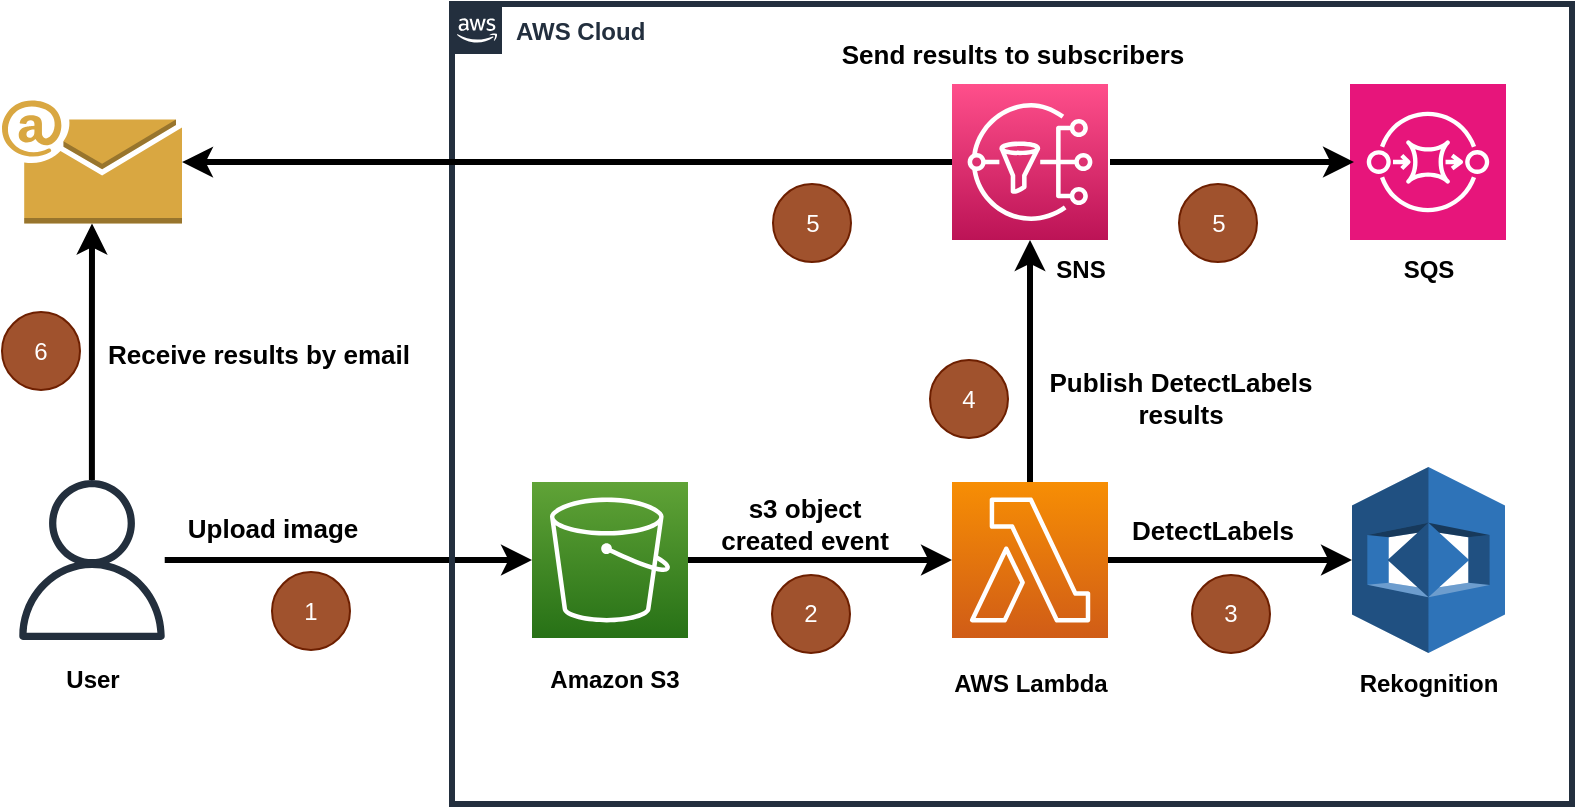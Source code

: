 <mxfile version="23.0.2" type="device">
  <diagram name="Page-1" id="Al5wAapHEoJ9mFh7ojYQ">
    <mxGraphModel dx="1418" dy="828" grid="1" gridSize="10" guides="1" tooltips="1" connect="1" arrows="1" fold="1" page="1" pageScale="1" pageWidth="827" pageHeight="1169" background="none" math="0" shadow="0">
      <root>
        <mxCell id="0" />
        <mxCell id="1" parent="0" />
        <mxCell id="_oVkWMi1TpzWu_-3pJtZ-10" style="edgeStyle=orthogonalEdgeStyle;rounded=0;orthogonalLoop=1;jettySize=auto;html=1;entryX=0;entryY=0.5;entryDx=0;entryDy=0;entryPerimeter=0;strokeWidth=3;" parent="1" source="_oVkWMi1TpzWu_-3pJtZ-1" target="_oVkWMi1TpzWu_-3pJtZ-4" edge="1">
          <mxGeometry relative="1" as="geometry" />
        </mxCell>
        <mxCell id="_oVkWMi1TpzWu_-3pJtZ-24" style="edgeStyle=orthogonalEdgeStyle;rounded=0;orthogonalLoop=1;jettySize=auto;html=1;strokeWidth=3;" parent="1" source="_oVkWMi1TpzWu_-3pJtZ-1" target="_oVkWMi1TpzWu_-3pJtZ-8" edge="1">
          <mxGeometry relative="1" as="geometry" />
        </mxCell>
        <mxCell id="_oVkWMi1TpzWu_-3pJtZ-1" value="" style="sketch=0;outlineConnect=0;fontColor=#232F3E;gradientColor=none;fillColor=#232F3D;strokeColor=none;dashed=0;verticalLabelPosition=bottom;verticalAlign=top;align=center;html=1;fontSize=12;fontStyle=0;aspect=fixed;pointerEvents=1;shape=mxgraph.aws4.user;rounded=0;" parent="1" vertex="1">
          <mxGeometry x="20" y="438" width="80" height="80" as="geometry" />
        </mxCell>
        <mxCell id="_oVkWMi1TpzWu_-3pJtZ-3" value="AWS Cloud" style="points=[[0,0],[0.25,0],[0.5,0],[0.75,0],[1,0],[1,0.25],[1,0.5],[1,0.75],[1,1],[0.75,1],[0.5,1],[0.25,1],[0,1],[0,0.75],[0,0.5],[0,0.25]];outlineConnect=0;gradientColor=none;html=1;whiteSpace=wrap;fontSize=12;fontStyle=1;container=1;pointerEvents=0;collapsible=0;recursiveResize=0;shape=mxgraph.aws4.group;grIcon=mxgraph.aws4.group_aws_cloud_alt;strokeColor=#232F3E;fillColor=none;verticalAlign=top;align=left;spacingLeft=30;fontColor=#232F3E;dashed=0;rounded=0;strokeWidth=3;" parent="1" vertex="1">
          <mxGeometry x="240" y="200" width="560" height="400" as="geometry" />
        </mxCell>
        <mxCell id="_oVkWMi1TpzWu_-3pJtZ-15" style="edgeStyle=orthogonalEdgeStyle;rounded=0;orthogonalLoop=1;jettySize=auto;html=1;entryX=0;entryY=0.5;entryDx=0;entryDy=0;entryPerimeter=0;strokeWidth=3;" parent="_oVkWMi1TpzWu_-3pJtZ-3" source="_oVkWMi1TpzWu_-3pJtZ-4" target="_oVkWMi1TpzWu_-3pJtZ-5" edge="1">
          <mxGeometry relative="1" as="geometry" />
        </mxCell>
        <mxCell id="_oVkWMi1TpzWu_-3pJtZ-4" value="" style="sketch=0;points=[[0,0,0],[0.25,0,0],[0.5,0,0],[0.75,0,0],[1,0,0],[0,1,0],[0.25,1,0],[0.5,1,0],[0.75,1,0],[1,1,0],[0,0.25,0],[0,0.5,0],[0,0.75,0],[1,0.25,0],[1,0.5,0],[1,0.75,0]];outlineConnect=0;fontColor=#232F3E;gradientColor=#60A337;gradientDirection=north;fillColor=#277116;strokeColor=#ffffff;dashed=0;verticalLabelPosition=bottom;verticalAlign=top;align=center;html=1;fontSize=12;fontStyle=0;aspect=fixed;shape=mxgraph.aws4.resourceIcon;resIcon=mxgraph.aws4.s3;rounded=0;" parent="_oVkWMi1TpzWu_-3pJtZ-3" vertex="1">
          <mxGeometry x="40" y="239" width="78" height="78" as="geometry" />
        </mxCell>
        <mxCell id="_oVkWMi1TpzWu_-3pJtZ-18" style="edgeStyle=orthogonalEdgeStyle;rounded=0;orthogonalLoop=1;jettySize=auto;html=1;entryX=0;entryY=0.5;entryDx=0;entryDy=0;entryPerimeter=0;strokeWidth=3;" parent="_oVkWMi1TpzWu_-3pJtZ-3" source="_oVkWMi1TpzWu_-3pJtZ-5" target="_oVkWMi1TpzWu_-3pJtZ-7" edge="1">
          <mxGeometry relative="1" as="geometry" />
        </mxCell>
        <mxCell id="_oVkWMi1TpzWu_-3pJtZ-21" style="edgeStyle=orthogonalEdgeStyle;rounded=0;orthogonalLoop=1;jettySize=auto;html=1;strokeWidth=3;" parent="_oVkWMi1TpzWu_-3pJtZ-3" source="_oVkWMi1TpzWu_-3pJtZ-5" target="_oVkWMi1TpzWu_-3pJtZ-6" edge="1">
          <mxGeometry relative="1" as="geometry" />
        </mxCell>
        <mxCell id="_oVkWMi1TpzWu_-3pJtZ-5" value="" style="sketch=0;points=[[0,0,0],[0.25,0,0],[0.5,0,0],[0.75,0,0],[1,0,0],[0,1,0],[0.25,1,0],[0.5,1,0],[0.75,1,0],[1,1,0],[0,0.25,0],[0,0.5,0],[0,0.75,0],[1,0.25,0],[1,0.5,0],[1,0.75,0]];outlineConnect=0;fontColor=#232F3E;gradientColor=#F78E04;gradientDirection=north;fillColor=#D05C17;strokeColor=#ffffff;dashed=0;verticalLabelPosition=bottom;verticalAlign=top;align=center;html=1;fontSize=12;fontStyle=0;aspect=fixed;shape=mxgraph.aws4.resourceIcon;resIcon=mxgraph.aws4.lambda;rounded=0;" parent="_oVkWMi1TpzWu_-3pJtZ-3" vertex="1">
          <mxGeometry x="250" y="239" width="78" height="78" as="geometry" />
        </mxCell>
        <mxCell id="_oVkWMi1TpzWu_-3pJtZ-6" value="" style="sketch=0;points=[[0,0,0],[0.25,0,0],[0.5,0,0],[0.75,0,0],[1,0,0],[0,1,0],[0.25,1,0],[0.5,1,0],[0.75,1,0],[1,1,0],[0,0.25,0],[0,0.5,0],[0,0.75,0],[1,0.25,0],[1,0.5,0],[1,0.75,0]];outlineConnect=0;fontColor=#232F3E;gradientColor=#FF4F8B;gradientDirection=north;fillColor=#BC1356;strokeColor=#ffffff;dashed=0;verticalLabelPosition=bottom;verticalAlign=top;align=center;html=1;fontSize=12;fontStyle=0;aspect=fixed;shape=mxgraph.aws4.resourceIcon;resIcon=mxgraph.aws4.sns;rounded=0;" parent="_oVkWMi1TpzWu_-3pJtZ-3" vertex="1">
          <mxGeometry x="250" y="40" width="78" height="78" as="geometry" />
        </mxCell>
        <mxCell id="_oVkWMi1TpzWu_-3pJtZ-7" value="" style="outlineConnect=0;dashed=0;verticalLabelPosition=bottom;verticalAlign=top;align=center;html=1;shape=mxgraph.aws3.rekognition;fillColor=#2E73B8;gradientColor=none;rounded=0;" parent="_oVkWMi1TpzWu_-3pJtZ-3" vertex="1">
          <mxGeometry x="450" y="231.5" width="76.5" height="93" as="geometry" />
        </mxCell>
        <mxCell id="_oVkWMi1TpzWu_-3pJtZ-17" value="AWS Lambda" style="text;html=1;align=center;verticalAlign=middle;resizable=0;points=[];autosize=1;strokeColor=none;fillColor=none;fontStyle=1;rounded=0;" parent="_oVkWMi1TpzWu_-3pJtZ-3" vertex="1">
          <mxGeometry x="239" y="324.5" width="100" height="30" as="geometry" />
        </mxCell>
        <mxCell id="_oVkWMi1TpzWu_-3pJtZ-19" value="DetectLabels" style="text;html=1;align=center;verticalAlign=middle;resizable=0;points=[];autosize=1;strokeColor=none;fillColor=none;fontStyle=1;rounded=0;fontSize=13;" parent="_oVkWMi1TpzWu_-3pJtZ-3" vertex="1">
          <mxGeometry x="330" y="248" width="100" height="30" as="geometry" />
        </mxCell>
        <mxCell id="_oVkWMi1TpzWu_-3pJtZ-20" value="Rekognition" style="text;html=1;align=center;verticalAlign=middle;resizable=0;points=[];autosize=1;strokeColor=none;fillColor=none;fontStyle=1;rounded=0;" parent="_oVkWMi1TpzWu_-3pJtZ-3" vertex="1">
          <mxGeometry x="443.25" y="324.5" width="90" height="30" as="geometry" />
        </mxCell>
        <mxCell id="_oVkWMi1TpzWu_-3pJtZ-28" value="2" style="ellipse;whiteSpace=wrap;html=1;aspect=fixed;fillColor=#a0522d;strokeColor=#6D1F00;fontColor=#ffffff;rounded=0;" parent="_oVkWMi1TpzWu_-3pJtZ-3" vertex="1">
          <mxGeometry x="160" y="285.5" width="39" height="39" as="geometry" />
        </mxCell>
        <mxCell id="_oVkWMi1TpzWu_-3pJtZ-29" value="3" style="ellipse;whiteSpace=wrap;html=1;aspect=fixed;fillColor=#a0522d;strokeColor=#6D1F00;fontColor=#ffffff;rounded=0;" parent="_oVkWMi1TpzWu_-3pJtZ-3" vertex="1">
          <mxGeometry x="370" y="285.5" width="39" height="39" as="geometry" />
        </mxCell>
        <mxCell id="_oVkWMi1TpzWu_-3pJtZ-30" value="4" style="ellipse;whiteSpace=wrap;html=1;aspect=fixed;fillColor=#a0522d;strokeColor=#6D1F00;fontColor=#ffffff;rounded=0;" parent="_oVkWMi1TpzWu_-3pJtZ-3" vertex="1">
          <mxGeometry x="239" y="178" width="39" height="39" as="geometry" />
        </mxCell>
        <mxCell id="_oVkWMi1TpzWu_-3pJtZ-31" value="5" style="ellipse;whiteSpace=wrap;html=1;aspect=fixed;fillColor=#a0522d;strokeColor=#6D1F00;fontColor=#ffffff;rounded=0;" parent="_oVkWMi1TpzWu_-3pJtZ-3" vertex="1">
          <mxGeometry x="160.5" y="90" width="39" height="39" as="geometry" />
        </mxCell>
        <mxCell id="_oVkWMi1TpzWu_-3pJtZ-33" value="SNS" style="text;html=1;align=center;verticalAlign=middle;resizable=0;points=[];autosize=1;strokeColor=none;fillColor=none;fontStyle=1;rounded=0;" parent="_oVkWMi1TpzWu_-3pJtZ-3" vertex="1">
          <mxGeometry x="289" y="118" width="50" height="30" as="geometry" />
        </mxCell>
        <mxCell id="SOW6AxskkYS-7lBf59hI-1" value="" style="sketch=0;points=[[0,0,0],[0.25,0,0],[0.5,0,0],[0.75,0,0],[1,0,0],[0,1,0],[0.25,1,0],[0.5,1,0],[0.75,1,0],[1,1,0],[0,0.25,0],[0,0.5,0],[0,0.75,0],[1,0.25,0],[1,0.5,0],[1,0.75,0]];outlineConnect=0;fontColor=#232F3E;fillColor=#E7157B;strokeColor=#ffffff;dashed=0;verticalLabelPosition=bottom;verticalAlign=top;align=center;html=1;fontSize=12;fontStyle=0;aspect=fixed;shape=mxgraph.aws4.resourceIcon;resIcon=mxgraph.aws4.sqs;rounded=0;" parent="_oVkWMi1TpzWu_-3pJtZ-3" vertex="1">
          <mxGeometry x="449" y="40" width="78" height="78" as="geometry" />
        </mxCell>
        <mxCell id="SOW6AxskkYS-7lBf59hI-4" value="SQS" style="text;html=1;align=center;verticalAlign=middle;resizable=0;points=[];autosize=1;strokeColor=none;fillColor=none;fontStyle=1;rounded=0;" parent="_oVkWMi1TpzWu_-3pJtZ-3" vertex="1">
          <mxGeometry x="463" y="118" width="50" height="30" as="geometry" />
        </mxCell>
        <mxCell id="_oVkWMi1TpzWu_-3pJtZ-25" value="Send results to subscribers" style="text;html=1;align=center;verticalAlign=middle;resizable=0;points=[];autosize=1;strokeColor=none;fillColor=none;fontStyle=1;rounded=0;fontSize=13;" parent="_oVkWMi1TpzWu_-3pJtZ-3" vertex="1">
          <mxGeometry x="185" y="10" width="190" height="30" as="geometry" />
        </mxCell>
        <mxCell id="_oVkWMi1TpzWu_-3pJtZ-8" value="" style="outlineConnect=0;dashed=0;verticalLabelPosition=bottom;verticalAlign=top;align=center;html=1;shape=mxgraph.aws3.email;fillColor=#D9A741;gradientColor=none;rounded=0;" parent="1" vertex="1">
          <mxGeometry x="15" y="248.25" width="90" height="61.5" as="geometry" />
        </mxCell>
        <mxCell id="_oVkWMi1TpzWu_-3pJtZ-11" value="Upload image" style="text;html=1;align=center;verticalAlign=middle;resizable=0;points=[];autosize=1;strokeColor=none;fillColor=none;fontStyle=1;rounded=0;fontSize=13;" parent="1" vertex="1">
          <mxGeometry x="95" y="447" width="110" height="30" as="geometry" />
        </mxCell>
        <mxCell id="_oVkWMi1TpzWu_-3pJtZ-13" value="User" style="text;html=1;align=center;verticalAlign=middle;resizable=0;points=[];autosize=1;strokeColor=none;fillColor=none;fontStyle=1;rounded=0;" parent="1" vertex="1">
          <mxGeometry x="35" y="523" width="50" height="30" as="geometry" />
        </mxCell>
        <mxCell id="_oVkWMi1TpzWu_-3pJtZ-14" value="Amazon S3" style="text;html=1;align=center;verticalAlign=middle;resizable=0;points=[];autosize=1;strokeColor=none;fillColor=none;fontStyle=1;rounded=0;" parent="1" vertex="1">
          <mxGeometry x="276" y="523" width="90" height="30" as="geometry" />
        </mxCell>
        <mxCell id="_oVkWMi1TpzWu_-3pJtZ-16" value="s3 object &lt;br style=&quot;font-size: 13px;&quot;&gt;created event" style="text;html=1;align=center;verticalAlign=middle;resizable=0;points=[];autosize=1;strokeColor=none;fillColor=none;fontStyle=1;rounded=0;fontSize=13;" parent="1" vertex="1">
          <mxGeometry x="361" y="440" width="110" height="40" as="geometry" />
        </mxCell>
        <mxCell id="_oVkWMi1TpzWu_-3pJtZ-22" value="Publish DetectLabels&lt;br style=&quot;font-size: 13px;&quot;&gt;results" style="text;html=1;align=center;verticalAlign=middle;resizable=0;points=[];autosize=1;strokeColor=none;fillColor=none;fontStyle=1;rounded=0;fontSize=13;" parent="1" vertex="1">
          <mxGeometry x="529" y="377" width="150" height="40" as="geometry" />
        </mxCell>
        <mxCell id="_oVkWMi1TpzWu_-3pJtZ-23" style="edgeStyle=orthogonalEdgeStyle;rounded=0;orthogonalLoop=1;jettySize=auto;html=1;strokeWidth=3;" parent="1" source="_oVkWMi1TpzWu_-3pJtZ-6" target="_oVkWMi1TpzWu_-3pJtZ-8" edge="1">
          <mxGeometry relative="1" as="geometry" />
        </mxCell>
        <mxCell id="_oVkWMi1TpzWu_-3pJtZ-26" value="Receive results by email" style="text;html=1;align=center;verticalAlign=middle;resizable=0;points=[];autosize=1;strokeColor=none;fillColor=none;fontStyle=1;rounded=0;fontSize=13;" parent="1" vertex="1">
          <mxGeometry x="58" y="360" width="170" height="30" as="geometry" />
        </mxCell>
        <mxCell id="_oVkWMi1TpzWu_-3pJtZ-27" value="1" style="ellipse;whiteSpace=wrap;html=1;aspect=fixed;fillColor=#a0522d;strokeColor=#6D1F00;fontColor=#ffffff;rounded=0;" parent="1" vertex="1">
          <mxGeometry x="150" y="484" width="39" height="39" as="geometry" />
        </mxCell>
        <mxCell id="_oVkWMi1TpzWu_-3pJtZ-32" value="6" style="ellipse;whiteSpace=wrap;html=1;aspect=fixed;fillColor=#a0522d;strokeColor=#6D1F00;fontColor=#ffffff;rounded=0;" parent="1" vertex="1">
          <mxGeometry x="15" y="354" width="39" height="39" as="geometry" />
        </mxCell>
        <mxCell id="SOW6AxskkYS-7lBf59hI-2" style="edgeStyle=orthogonalEdgeStyle;rounded=0;orthogonalLoop=1;jettySize=auto;html=1;entryX=0;entryY=0.5;entryDx=0;entryDy=0;entryPerimeter=0;strokeWidth=3;" parent="1" edge="1">
          <mxGeometry relative="1" as="geometry">
            <mxPoint x="569" y="279" as="sourcePoint" />
            <mxPoint x="691" y="279" as="targetPoint" />
          </mxGeometry>
        </mxCell>
        <mxCell id="SOW6AxskkYS-7lBf59hI-3" value="5" style="ellipse;whiteSpace=wrap;html=1;aspect=fixed;fillColor=#a0522d;strokeColor=#6D1F00;fontColor=#ffffff;rounded=0;" parent="1" vertex="1">
          <mxGeometry x="603.5" y="290" width="39" height="39" as="geometry" />
        </mxCell>
      </root>
    </mxGraphModel>
  </diagram>
</mxfile>
